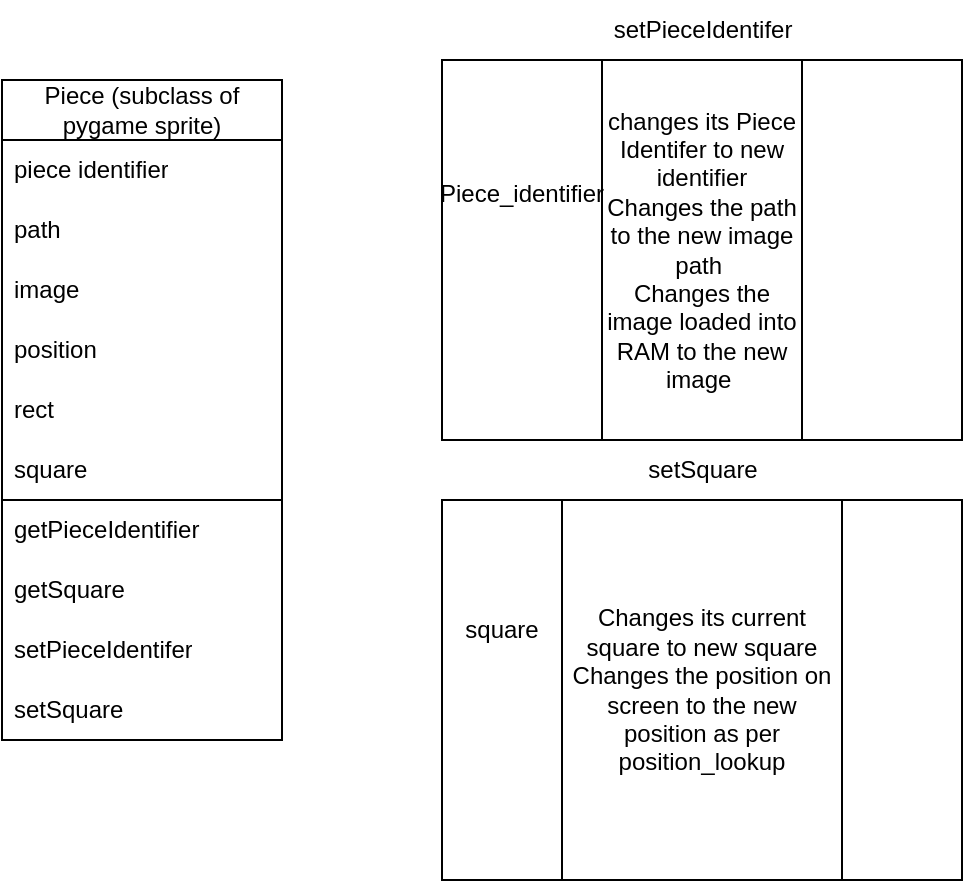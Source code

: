 <mxfile version="24.7.7">
  <diagram name="Page-1" id="Hqw4MDRNrrdCyVw39dwf">
    <mxGraphModel dx="1434" dy="776" grid="1" gridSize="10" guides="1" tooltips="1" connect="1" arrows="1" fold="1" page="1" pageScale="1" pageWidth="850" pageHeight="1100" math="0" shadow="0">
      <root>
        <mxCell id="0" />
        <mxCell id="1" parent="0" />
        <mxCell id="tVrdp1Uh5JmSd5UYII17-22" value="" style="group" vertex="1" connectable="0" parent="1">
          <mxGeometry x="50" y="70" width="140" height="330" as="geometry" />
        </mxCell>
        <mxCell id="tVrdp1Uh5JmSd5UYII17-1" value="Piece (subclass of pygame sprite)" style="swimlane;fontStyle=0;childLayout=stackLayout;horizontal=1;startSize=30;horizontalStack=0;resizeParent=1;resizeParentMax=0;resizeLast=0;collapsible=1;marginBottom=0;whiteSpace=wrap;html=1;" vertex="1" parent="tVrdp1Uh5JmSd5UYII17-22">
          <mxGeometry width="140" height="210" as="geometry" />
        </mxCell>
        <mxCell id="tVrdp1Uh5JmSd5UYII17-2" value="piece identifier" style="text;strokeColor=none;fillColor=none;align=left;verticalAlign=middle;spacingLeft=4;spacingRight=4;overflow=hidden;points=[[0,0.5],[1,0.5]];portConstraint=eastwest;rotatable=0;whiteSpace=wrap;html=1;" vertex="1" parent="tVrdp1Uh5JmSd5UYII17-1">
          <mxGeometry y="30" width="140" height="30" as="geometry" />
        </mxCell>
        <mxCell id="tVrdp1Uh5JmSd5UYII17-3" value="path" style="text;strokeColor=none;fillColor=none;align=left;verticalAlign=middle;spacingLeft=4;spacingRight=4;overflow=hidden;points=[[0,0.5],[1,0.5]];portConstraint=eastwest;rotatable=0;whiteSpace=wrap;html=1;" vertex="1" parent="tVrdp1Uh5JmSd5UYII17-1">
          <mxGeometry y="60" width="140" height="30" as="geometry" />
        </mxCell>
        <mxCell id="tVrdp1Uh5JmSd5UYII17-4" value="image" style="text;strokeColor=none;fillColor=none;align=left;verticalAlign=middle;spacingLeft=4;spacingRight=4;overflow=hidden;points=[[0,0.5],[1,0.5]];portConstraint=eastwest;rotatable=0;whiteSpace=wrap;html=1;" vertex="1" parent="tVrdp1Uh5JmSd5UYII17-1">
          <mxGeometry y="90" width="140" height="30" as="geometry" />
        </mxCell>
        <mxCell id="tVrdp1Uh5JmSd5UYII17-5" value="position" style="text;strokeColor=none;fillColor=none;align=left;verticalAlign=middle;spacingLeft=4;spacingRight=4;overflow=hidden;points=[[0,0.5],[1,0.5]];portConstraint=eastwest;rotatable=0;whiteSpace=wrap;html=1;" vertex="1" parent="tVrdp1Uh5JmSd5UYII17-1">
          <mxGeometry y="120" width="140" height="30" as="geometry" />
        </mxCell>
        <mxCell id="tVrdp1Uh5JmSd5UYII17-6" value="rect" style="text;strokeColor=none;fillColor=none;align=left;verticalAlign=middle;spacingLeft=4;spacingRight=4;overflow=hidden;points=[[0,0.5],[1,0.5]];portConstraint=eastwest;rotatable=0;whiteSpace=wrap;html=1;" vertex="1" parent="tVrdp1Uh5JmSd5UYII17-1">
          <mxGeometry y="150" width="140" height="30" as="geometry" />
        </mxCell>
        <mxCell id="tVrdp1Uh5JmSd5UYII17-20" value="square" style="text;strokeColor=none;fillColor=none;align=left;verticalAlign=middle;spacingLeft=4;spacingRight=4;overflow=hidden;points=[[0,0.5],[1,0.5]];portConstraint=eastwest;rotatable=0;whiteSpace=wrap;html=1;" vertex="1" parent="tVrdp1Uh5JmSd5UYII17-1">
          <mxGeometry y="180" width="140" height="30" as="geometry" />
        </mxCell>
        <mxCell id="tVrdp1Uh5JmSd5UYII17-7" value="" style="swimlane;fontStyle=0;childLayout=stackLayout;horizontal=1;startSize=0;horizontalStack=0;resizeParent=1;resizeParentMax=0;resizeLast=0;collapsible=1;marginBottom=0;whiteSpace=wrap;html=1;" vertex="1" parent="tVrdp1Uh5JmSd5UYII17-22">
          <mxGeometry y="210" width="140" height="120" as="geometry" />
        </mxCell>
        <mxCell id="tVrdp1Uh5JmSd5UYII17-8" value="getPieceIdentifier" style="text;strokeColor=none;fillColor=none;align=left;verticalAlign=middle;spacingLeft=4;spacingRight=4;overflow=hidden;points=[[0,0.5],[1,0.5]];portConstraint=eastwest;rotatable=0;whiteSpace=wrap;html=1;" vertex="1" parent="tVrdp1Uh5JmSd5UYII17-7">
          <mxGeometry width="140" height="30" as="geometry" />
        </mxCell>
        <mxCell id="tVrdp1Uh5JmSd5UYII17-9" value="getSquare" style="text;strokeColor=none;fillColor=none;align=left;verticalAlign=middle;spacingLeft=4;spacingRight=4;overflow=hidden;points=[[0,0.5],[1,0.5]];portConstraint=eastwest;rotatable=0;whiteSpace=wrap;html=1;" vertex="1" parent="tVrdp1Uh5JmSd5UYII17-7">
          <mxGeometry y="30" width="140" height="30" as="geometry" />
        </mxCell>
        <mxCell id="tVrdp1Uh5JmSd5UYII17-10" value="setPieceIdentifer" style="text;strokeColor=none;fillColor=none;align=left;verticalAlign=middle;spacingLeft=4;spacingRight=4;overflow=hidden;points=[[0,0.5],[1,0.5]];portConstraint=eastwest;rotatable=0;whiteSpace=wrap;html=1;" vertex="1" parent="tVrdp1Uh5JmSd5UYII17-7">
          <mxGeometry y="60" width="140" height="30" as="geometry" />
        </mxCell>
        <mxCell id="tVrdp1Uh5JmSd5UYII17-21" value="setSquare" style="text;strokeColor=none;fillColor=none;align=left;verticalAlign=middle;spacingLeft=4;spacingRight=4;overflow=hidden;points=[[0,0.5],[1,0.5]];portConstraint=eastwest;rotatable=0;whiteSpace=wrap;html=1;" vertex="1" parent="tVrdp1Uh5JmSd5UYII17-7">
          <mxGeometry y="90" width="140" height="30" as="geometry" />
        </mxCell>
        <mxCell id="tVrdp1Uh5JmSd5UYII17-27" value="" style="group" vertex="1" connectable="0" parent="1">
          <mxGeometry x="270" y="30" width="260" height="220" as="geometry" />
        </mxCell>
        <mxCell id="tVrdp1Uh5JmSd5UYII17-23" value="changes its Piece Identifer to new identifier&lt;div&gt;Changes the path to the new image path&amp;nbsp;&lt;/div&gt;&lt;div&gt;Changes the image loaded into RAM to the new image&amp;nbsp;&lt;/div&gt;" style="shape=process;whiteSpace=wrap;html=1;backgroundOutline=1;size=0.308;" vertex="1" parent="tVrdp1Uh5JmSd5UYII17-27">
          <mxGeometry y="30" width="260" height="190" as="geometry" />
        </mxCell>
        <mxCell id="tVrdp1Uh5JmSd5UYII17-24" value="setPieceIdentifer" style="text;html=1;align=center;verticalAlign=middle;resizable=0;points=[];autosize=1;strokeColor=none;fillColor=none;" vertex="1" parent="tVrdp1Uh5JmSd5UYII17-27">
          <mxGeometry x="75" width="110" height="30" as="geometry" />
        </mxCell>
        <mxCell id="tVrdp1Uh5JmSd5UYII17-26" value="Piece_identifier" style="text;html=1;align=center;verticalAlign=middle;whiteSpace=wrap;rounded=0;" vertex="1" parent="tVrdp1Uh5JmSd5UYII17-27">
          <mxGeometry x="10" y="82" width="60" height="30" as="geometry" />
        </mxCell>
        <mxCell id="tVrdp1Uh5JmSd5UYII17-28" value="" style="group" vertex="1" connectable="0" parent="1">
          <mxGeometry x="270" y="250" width="260" height="220" as="geometry" />
        </mxCell>
        <mxCell id="tVrdp1Uh5JmSd5UYII17-29" value="Changes its current square to new square&lt;div&gt;Changes the position on screen to the new position as per position_lookup&lt;/div&gt;" style="shape=process;whiteSpace=wrap;html=1;backgroundOutline=1;size=0.231;" vertex="1" parent="tVrdp1Uh5JmSd5UYII17-28">
          <mxGeometry y="30" width="260" height="190" as="geometry" />
        </mxCell>
        <mxCell id="tVrdp1Uh5JmSd5UYII17-30" value="setSquare" style="text;html=1;align=center;verticalAlign=middle;resizable=0;points=[];autosize=1;strokeColor=none;fillColor=none;" vertex="1" parent="tVrdp1Uh5JmSd5UYII17-28">
          <mxGeometry x="90" width="80" height="30" as="geometry" />
        </mxCell>
        <mxCell id="tVrdp1Uh5JmSd5UYII17-31" value="square" style="text;html=1;align=center;verticalAlign=middle;whiteSpace=wrap;rounded=0;" vertex="1" parent="tVrdp1Uh5JmSd5UYII17-28">
          <mxGeometry y="80" width="60" height="30" as="geometry" />
        </mxCell>
      </root>
    </mxGraphModel>
  </diagram>
</mxfile>
